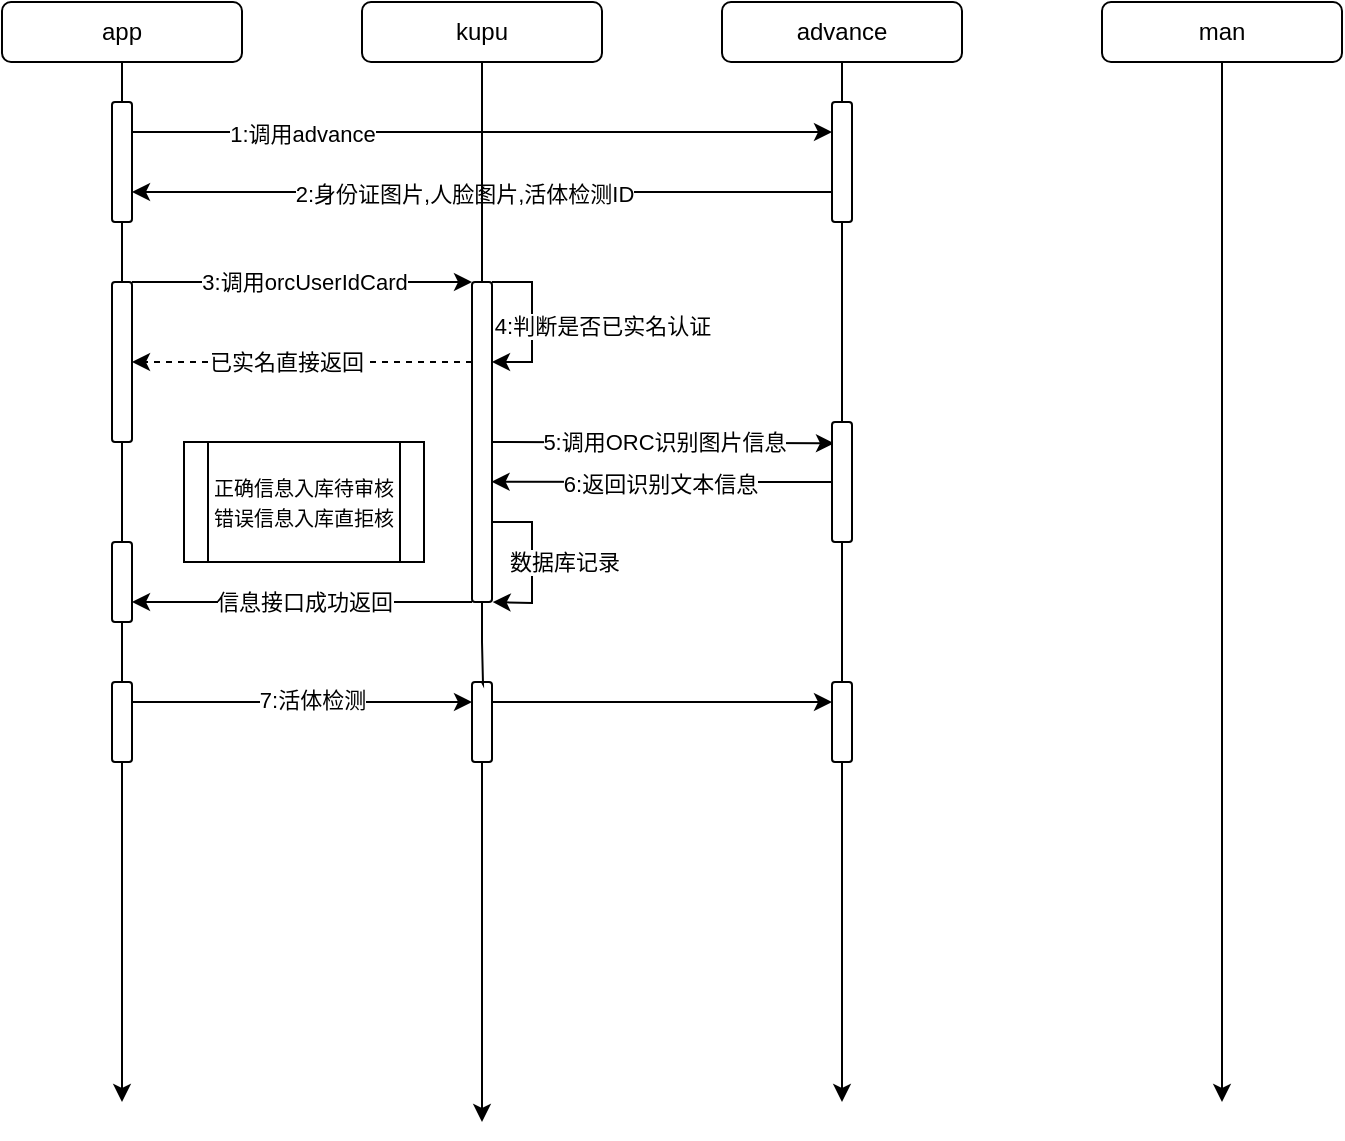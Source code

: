 <mxfile version="18.1.1" type="github" pages="5">
  <diagram id="q9JE0bsu9Nl35Ci1RGcl" name="实名认证流程">
    <mxGraphModel dx="946" dy="828" grid="1" gridSize="10" guides="1" tooltips="1" connect="1" arrows="1" fold="1" page="1" pageScale="1" pageWidth="827" pageHeight="1169" math="0" shadow="0">
      <root>
        <mxCell id="0" />
        <mxCell id="1" parent="0" />
        <mxCell id="kEE0ZJBKa-dd4XbF4qvP-44" style="rounded=0;orthogonalLoop=1;jettySize=auto;html=1;exitX=0;exitY=1;exitDx=0;exitDy=0;entryX=1;entryY=0.75;entryDx=0;entryDy=0;" parent="1" source="kEE0ZJBKa-dd4XbF4qvP-19" target="kEE0ZJBKa-dd4XbF4qvP-42" edge="1">
          <mxGeometry relative="1" as="geometry" />
        </mxCell>
        <mxCell id="kEE0ZJBKa-dd4XbF4qvP-45" value="信息接口成功返回" style="edgeLabel;html=1;align=center;verticalAlign=middle;resizable=0;points=[];" parent="kEE0ZJBKa-dd4XbF4qvP-44" vertex="1" connectable="0">
          <mxGeometry x="0.165" relative="1" as="geometry">
            <mxPoint x="15" as="offset" />
          </mxGeometry>
        </mxCell>
        <mxCell id="kEE0ZJBKa-dd4XbF4qvP-19" value="" style="rounded=1;whiteSpace=wrap;html=1;shadow=0;" parent="1" vertex="1">
          <mxGeometry x="314" y="190" width="10" height="160" as="geometry" />
        </mxCell>
        <mxCell id="kEE0ZJBKa-dd4XbF4qvP-5" style="edgeStyle=orthogonalEdgeStyle;rounded=0;orthogonalLoop=1;jettySize=auto;html=1;exitX=0.5;exitY=1;exitDx=0;exitDy=0;startArrow=none;" parent="1" source="o_WTmm--45rSbdLKJnr--1" edge="1">
          <mxGeometry relative="1" as="geometry">
            <mxPoint x="139" y="600" as="targetPoint" />
          </mxGeometry>
        </mxCell>
        <mxCell id="kEE0ZJBKa-dd4XbF4qvP-1" value="app" style="rounded=1;whiteSpace=wrap;html=1;" parent="1" vertex="1">
          <mxGeometry x="79" y="50" width="120" height="30" as="geometry" />
        </mxCell>
        <mxCell id="kEE0ZJBKa-dd4XbF4qvP-6" style="edgeStyle=orthogonalEdgeStyle;rounded=0;orthogonalLoop=1;jettySize=auto;html=1;startArrow=none;" parent="1" source="o_WTmm--45rSbdLKJnr--3" edge="1">
          <mxGeometry relative="1" as="geometry">
            <mxPoint x="319" y="610" as="targetPoint" />
            <mxPoint x="319" y="370" as="sourcePoint" />
          </mxGeometry>
        </mxCell>
        <mxCell id="kEE0ZJBKa-dd4XbF4qvP-2" value="kupu" style="rounded=1;whiteSpace=wrap;html=1;" parent="1" vertex="1">
          <mxGeometry x="259" y="50" width="120" height="30" as="geometry" />
        </mxCell>
        <mxCell id="kEE0ZJBKa-dd4XbF4qvP-7" style="edgeStyle=orthogonalEdgeStyle;rounded=0;orthogonalLoop=1;jettySize=auto;html=1;exitX=0.5;exitY=1;exitDx=0;exitDy=0;startArrow=none;" parent="1" source="o_WTmm--45rSbdLKJnr--7" edge="1">
          <mxGeometry relative="1" as="geometry">
            <mxPoint x="499" y="600" as="targetPoint" />
          </mxGeometry>
        </mxCell>
        <mxCell id="kEE0ZJBKa-dd4XbF4qvP-3" value="advance" style="rounded=1;whiteSpace=wrap;html=1;" parent="1" vertex="1">
          <mxGeometry x="439" y="50" width="120" height="30" as="geometry" />
        </mxCell>
        <mxCell id="kEE0ZJBKa-dd4XbF4qvP-8" style="edgeStyle=orthogonalEdgeStyle;rounded=0;orthogonalLoop=1;jettySize=auto;html=1;exitX=0.5;exitY=1;exitDx=0;exitDy=0;" parent="1" source="kEE0ZJBKa-dd4XbF4qvP-4" edge="1">
          <mxGeometry relative="1" as="geometry">
            <mxPoint x="689" y="600" as="targetPoint" />
          </mxGeometry>
        </mxCell>
        <mxCell id="kEE0ZJBKa-dd4XbF4qvP-4" value="man" style="rounded=1;whiteSpace=wrap;html=1;" parent="1" vertex="1">
          <mxGeometry x="629" y="50" width="120" height="30" as="geometry" />
        </mxCell>
        <mxCell id="kEE0ZJBKa-dd4XbF4qvP-13" style="edgeStyle=orthogonalEdgeStyle;rounded=0;orthogonalLoop=1;jettySize=auto;html=1;exitX=1;exitY=0.25;exitDx=0;exitDy=0;entryX=0;entryY=0.25;entryDx=0;entryDy=0;" parent="1" source="kEE0ZJBKa-dd4XbF4qvP-9" target="kEE0ZJBKa-dd4XbF4qvP-11" edge="1">
          <mxGeometry relative="1" as="geometry" />
        </mxCell>
        <mxCell id="kEE0ZJBKa-dd4XbF4qvP-14" value="1:调用advance" style="edgeLabel;html=1;align=center;verticalAlign=middle;resizable=0;points=[];" parent="kEE0ZJBKa-dd4XbF4qvP-13" vertex="1" connectable="0">
          <mxGeometry x="-0.514" y="-1" relative="1" as="geometry">
            <mxPoint as="offset" />
          </mxGeometry>
        </mxCell>
        <mxCell id="kEE0ZJBKa-dd4XbF4qvP-9" value="" style="rounded=1;whiteSpace=wrap;html=1;" parent="1" vertex="1">
          <mxGeometry x="134" y="100" width="10" height="60" as="geometry" />
        </mxCell>
        <mxCell id="kEE0ZJBKa-dd4XbF4qvP-10" value="" style="edgeStyle=orthogonalEdgeStyle;rounded=0;orthogonalLoop=1;jettySize=auto;html=1;exitX=0.5;exitY=1;exitDx=0;exitDy=0;endArrow=none;" parent="1" source="kEE0ZJBKa-dd4XbF4qvP-1" target="kEE0ZJBKa-dd4XbF4qvP-9" edge="1">
          <mxGeometry relative="1" as="geometry">
            <mxPoint x="139" y="600" as="targetPoint" />
            <mxPoint x="139" y="80" as="sourcePoint" />
          </mxGeometry>
        </mxCell>
        <mxCell id="kEE0ZJBKa-dd4XbF4qvP-15" style="edgeStyle=orthogonalEdgeStyle;rounded=0;orthogonalLoop=1;jettySize=auto;html=1;exitX=0;exitY=0.75;exitDx=0;exitDy=0;entryX=1;entryY=0.75;entryDx=0;entryDy=0;" parent="1" source="kEE0ZJBKa-dd4XbF4qvP-11" target="kEE0ZJBKa-dd4XbF4qvP-9" edge="1">
          <mxGeometry relative="1" as="geometry" />
        </mxCell>
        <mxCell id="kEE0ZJBKa-dd4XbF4qvP-16" value="2:身份证图片,人脸图片,活体检测ID" style="edgeLabel;html=1;align=center;verticalAlign=middle;resizable=0;points=[];" parent="kEE0ZJBKa-dd4XbF4qvP-15" vertex="1" connectable="0">
          <mxGeometry x="0.309" y="1" relative="1" as="geometry">
            <mxPoint x="45" as="offset" />
          </mxGeometry>
        </mxCell>
        <mxCell id="kEE0ZJBKa-dd4XbF4qvP-11" value="" style="rounded=1;whiteSpace=wrap;html=1;" parent="1" vertex="1">
          <mxGeometry x="494" y="100" width="10" height="60" as="geometry" />
        </mxCell>
        <mxCell id="kEE0ZJBKa-dd4XbF4qvP-12" value="" style="edgeStyle=orthogonalEdgeStyle;rounded=0;orthogonalLoop=1;jettySize=auto;html=1;exitX=0.5;exitY=1;exitDx=0;exitDy=0;endArrow=none;" parent="1" source="kEE0ZJBKa-dd4XbF4qvP-3" target="kEE0ZJBKa-dd4XbF4qvP-11" edge="1">
          <mxGeometry relative="1" as="geometry">
            <mxPoint x="499" y="600" as="targetPoint" />
            <mxPoint x="499" y="80" as="sourcePoint" />
          </mxGeometry>
        </mxCell>
        <mxCell id="kEE0ZJBKa-dd4XbF4qvP-27" style="rounded=0;orthogonalLoop=1;jettySize=auto;html=1;exitX=1;exitY=0;exitDx=0;exitDy=0;entryX=0;entryY=0;entryDx=0;entryDy=0;" parent="1" source="kEE0ZJBKa-dd4XbF4qvP-17" target="kEE0ZJBKa-dd4XbF4qvP-19" edge="1">
          <mxGeometry relative="1" as="geometry" />
        </mxCell>
        <mxCell id="kEE0ZJBKa-dd4XbF4qvP-28" value="3:调用orcUserIdCard" style="edgeLabel;html=1;align=center;verticalAlign=middle;resizable=0;points=[];" parent="kEE0ZJBKa-dd4XbF4qvP-27" vertex="1" connectable="0">
          <mxGeometry x="-0.282" y="1" relative="1" as="geometry">
            <mxPoint x="25" y="1" as="offset" />
          </mxGeometry>
        </mxCell>
        <mxCell id="kEE0ZJBKa-dd4XbF4qvP-18" value="" style="edgeStyle=orthogonalEdgeStyle;rounded=0;orthogonalLoop=1;jettySize=auto;html=1;exitX=0.5;exitY=1;exitDx=0;exitDy=0;startArrow=none;endArrow=none;" parent="1" source="kEE0ZJBKa-dd4XbF4qvP-9" target="kEE0ZJBKa-dd4XbF4qvP-17" edge="1">
          <mxGeometry relative="1" as="geometry">
            <mxPoint x="139" y="600" as="targetPoint" />
            <mxPoint x="139" y="160" as="sourcePoint" />
          </mxGeometry>
        </mxCell>
        <mxCell id="kEE0ZJBKa-dd4XbF4qvP-32" style="edgeStyle=none;rounded=0;orthogonalLoop=1;jettySize=auto;html=1;exitX=0;exitY=0.25;exitDx=0;exitDy=0;entryX=1;entryY=0.5;entryDx=0;entryDy=0;dashed=1;" parent="1" source="kEE0ZJBKa-dd4XbF4qvP-19" target="kEE0ZJBKa-dd4XbF4qvP-17" edge="1">
          <mxGeometry relative="1" as="geometry" />
        </mxCell>
        <mxCell id="kEE0ZJBKa-dd4XbF4qvP-33" value="已实名直接返回" style="edgeLabel;html=1;align=center;verticalAlign=middle;resizable=0;points=[];" parent="kEE0ZJBKa-dd4XbF4qvP-32" vertex="1" connectable="0">
          <mxGeometry x="0.419" y="-1" relative="1" as="geometry">
            <mxPoint x="27" y="1" as="offset" />
          </mxGeometry>
        </mxCell>
        <mxCell id="kEE0ZJBKa-dd4XbF4qvP-36" style="edgeStyle=none;rounded=0;orthogonalLoop=1;jettySize=auto;html=1;exitX=1;exitY=0.5;exitDx=0;exitDy=0;entryX=0.1;entryY=0.177;entryDx=0;entryDy=0;entryPerimeter=0;" parent="1" source="kEE0ZJBKa-dd4XbF4qvP-19" target="kEE0ZJBKa-dd4XbF4qvP-23" edge="1">
          <mxGeometry relative="1" as="geometry" />
        </mxCell>
        <mxCell id="kEE0ZJBKa-dd4XbF4qvP-37" value="5:调用ORC识别图片信息" style="edgeLabel;html=1;align=center;verticalAlign=middle;resizable=0;points=[];" parent="kEE0ZJBKa-dd4XbF4qvP-36" vertex="1" connectable="0">
          <mxGeometry x="-0.263" y="-1" relative="1" as="geometry">
            <mxPoint x="23" y="-1" as="offset" />
          </mxGeometry>
        </mxCell>
        <mxCell id="kEE0ZJBKa-dd4XbF4qvP-41" value="数据库记录" style="edgeStyle=orthogonalEdgeStyle;rounded=0;orthogonalLoop=1;jettySize=auto;html=1;exitX=1;exitY=0.75;exitDx=0;exitDy=0;" parent="1" source="kEE0ZJBKa-dd4XbF4qvP-19" edge="1">
          <mxGeometry x="0.004" y="16" relative="1" as="geometry">
            <mxPoint x="324.333" y="350" as="targetPoint" />
            <mxPoint as="offset" />
          </mxGeometry>
        </mxCell>
        <mxCell id="kEE0ZJBKa-dd4XbF4qvP-20" value="" style="edgeStyle=orthogonalEdgeStyle;rounded=0;orthogonalLoop=1;jettySize=auto;html=1;exitX=0.5;exitY=1;exitDx=0;exitDy=0;endArrow=none;" parent="1" source="kEE0ZJBKa-dd4XbF4qvP-2" target="kEE0ZJBKa-dd4XbF4qvP-19" edge="1">
          <mxGeometry relative="1" as="geometry">
            <mxPoint x="319" y="610" as="targetPoint" />
            <mxPoint x="319" y="80" as="sourcePoint" />
          </mxGeometry>
        </mxCell>
        <mxCell id="kEE0ZJBKa-dd4XbF4qvP-38" style="edgeStyle=none;rounded=0;orthogonalLoop=1;jettySize=auto;html=1;exitX=0;exitY=0.5;exitDx=0;exitDy=0;entryX=0.98;entryY=0.624;entryDx=0;entryDy=0;entryPerimeter=0;" parent="1" source="kEE0ZJBKa-dd4XbF4qvP-23" target="kEE0ZJBKa-dd4XbF4qvP-19" edge="1">
          <mxGeometry relative="1" as="geometry" />
        </mxCell>
        <mxCell id="kEE0ZJBKa-dd4XbF4qvP-39" value="6:返回识别文本信息" style="edgeLabel;html=1;align=center;verticalAlign=middle;resizable=0;points=[];" parent="kEE0ZJBKa-dd4XbF4qvP-38" vertex="1" connectable="0">
          <mxGeometry x="0.013" y="1" relative="1" as="geometry">
            <mxPoint as="offset" />
          </mxGeometry>
        </mxCell>
        <mxCell id="kEE0ZJBKa-dd4XbF4qvP-23" value="" style="rounded=1;whiteSpace=wrap;html=1;" parent="1" vertex="1">
          <mxGeometry x="494" y="260" width="10" height="60" as="geometry" />
        </mxCell>
        <mxCell id="kEE0ZJBKa-dd4XbF4qvP-24" value="" style="edgeStyle=orthogonalEdgeStyle;rounded=0;orthogonalLoop=1;jettySize=auto;html=1;exitX=0.5;exitY=1;exitDx=0;exitDy=0;startArrow=none;endArrow=none;" parent="1" source="kEE0ZJBKa-dd4XbF4qvP-11" target="kEE0ZJBKa-dd4XbF4qvP-23" edge="1">
          <mxGeometry relative="1" as="geometry">
            <mxPoint x="499" y="600" as="targetPoint" />
            <mxPoint x="499" y="160" as="sourcePoint" />
          </mxGeometry>
        </mxCell>
        <mxCell id="kEE0ZJBKa-dd4XbF4qvP-29" style="edgeStyle=orthogonalEdgeStyle;rounded=0;orthogonalLoop=1;jettySize=auto;html=1;exitX=1;exitY=0;exitDx=0;exitDy=0;entryX=1;entryY=0.25;entryDx=0;entryDy=0;" parent="1" source="kEE0ZJBKa-dd4XbF4qvP-19" target="kEE0ZJBKa-dd4XbF4qvP-19" edge="1">
          <mxGeometry relative="1" as="geometry">
            <Array as="points">
              <mxPoint x="344" y="190" />
              <mxPoint x="344" y="230" />
            </Array>
          </mxGeometry>
        </mxCell>
        <mxCell id="kEE0ZJBKa-dd4XbF4qvP-30" value="4:判断是否已实名认证" style="edgeLabel;html=1;align=center;verticalAlign=middle;resizable=0;points=[];" parent="kEE0ZJBKa-dd4XbF4qvP-29" vertex="1" connectable="0">
          <mxGeometry x="0.05" y="1" relative="1" as="geometry">
            <mxPoint x="34" as="offset" />
          </mxGeometry>
        </mxCell>
        <mxCell id="kEE0ZJBKa-dd4XbF4qvP-43" value="" style="edgeStyle=orthogonalEdgeStyle;rounded=0;orthogonalLoop=1;jettySize=auto;html=1;exitX=0.5;exitY=1;exitDx=0;exitDy=0;startArrow=none;endArrow=none;" parent="1" source="kEE0ZJBKa-dd4XbF4qvP-17" target="kEE0ZJBKa-dd4XbF4qvP-42" edge="1">
          <mxGeometry relative="1" as="geometry">
            <mxPoint x="139" y="600" as="targetPoint" />
            <mxPoint x="139" y="270" as="sourcePoint" />
          </mxGeometry>
        </mxCell>
        <mxCell id="kEE0ZJBKa-dd4XbF4qvP-42" value="" style="rounded=1;whiteSpace=wrap;html=1;" parent="1" vertex="1">
          <mxGeometry x="134" y="320" width="10" height="40" as="geometry" />
        </mxCell>
        <mxCell id="kEE0ZJBKa-dd4XbF4qvP-17" value="" style="rounded=1;whiteSpace=wrap;html=1;" parent="1" vertex="1">
          <mxGeometry x="134" y="190" width="10" height="80" as="geometry" />
        </mxCell>
        <mxCell id="kEE0ZJBKa-dd4XbF4qvP-47" value="" style="edgeStyle=orthogonalEdgeStyle;rounded=0;orthogonalLoop=1;jettySize=auto;html=1;exitX=0.5;exitY=1;exitDx=0;exitDy=0;startArrow=none;endArrow=none;" parent="1" source="kEE0ZJBKa-dd4XbF4qvP-19" edge="1">
          <mxGeometry relative="1" as="geometry">
            <mxPoint x="319" y="370" as="targetPoint" />
            <mxPoint x="319" y="350" as="sourcePoint" />
          </mxGeometry>
        </mxCell>
        <mxCell id="kEE0ZJBKa-dd4XbF4qvP-48" value="&lt;font style=&quot;font-size: 10px&quot;&gt;正确信息入库待审核&lt;br&gt;错误信息入库直拒核&lt;/font&gt;" style="shape=process;whiteSpace=wrap;html=1;backgroundOutline=1;shadow=0;" parent="1" vertex="1">
          <mxGeometry x="170" y="270" width="120" height="60" as="geometry" />
        </mxCell>
        <mxCell id="o_WTmm--45rSbdLKJnr--5" style="edgeStyle=orthogonalEdgeStyle;rounded=0;orthogonalLoop=1;jettySize=auto;html=1;exitX=1;exitY=0.25;exitDx=0;exitDy=0;entryX=0;entryY=0.25;entryDx=0;entryDy=0;" parent="1" source="o_WTmm--45rSbdLKJnr--1" target="o_WTmm--45rSbdLKJnr--3" edge="1">
          <mxGeometry relative="1" as="geometry" />
        </mxCell>
        <mxCell id="o_WTmm--45rSbdLKJnr--6" value="7:活体检测" style="edgeLabel;html=1;align=center;verticalAlign=middle;resizable=0;points=[];" parent="o_WTmm--45rSbdLKJnr--5" vertex="1" connectable="0">
          <mxGeometry x="0.059" y="1" relative="1" as="geometry">
            <mxPoint as="offset" />
          </mxGeometry>
        </mxCell>
        <mxCell id="o_WTmm--45rSbdLKJnr--1" value="" style="rounded=1;whiteSpace=wrap;html=1;" parent="1" vertex="1">
          <mxGeometry x="134" y="390" width="10" height="40" as="geometry" />
        </mxCell>
        <mxCell id="o_WTmm--45rSbdLKJnr--2" value="" style="edgeStyle=orthogonalEdgeStyle;rounded=0;orthogonalLoop=1;jettySize=auto;html=1;exitX=0.5;exitY=1;exitDx=0;exitDy=0;startArrow=none;endArrow=none;" parent="1" source="kEE0ZJBKa-dd4XbF4qvP-42" target="o_WTmm--45rSbdLKJnr--1" edge="1">
          <mxGeometry relative="1" as="geometry">
            <mxPoint x="139" y="600" as="targetPoint" />
            <mxPoint x="139" y="360" as="sourcePoint" />
          </mxGeometry>
        </mxCell>
        <mxCell id="o_WTmm--45rSbdLKJnr--9" style="edgeStyle=orthogonalEdgeStyle;rounded=0;orthogonalLoop=1;jettySize=auto;html=1;exitX=1;exitY=0.25;exitDx=0;exitDy=0;entryX=0;entryY=0.25;entryDx=0;entryDy=0;" parent="1" source="o_WTmm--45rSbdLKJnr--3" target="o_WTmm--45rSbdLKJnr--7" edge="1">
          <mxGeometry relative="1" as="geometry" />
        </mxCell>
        <mxCell id="o_WTmm--45rSbdLKJnr--3" value="" style="rounded=1;whiteSpace=wrap;html=1;" parent="1" vertex="1">
          <mxGeometry x="314" y="390" width="10" height="40" as="geometry" />
        </mxCell>
        <mxCell id="o_WTmm--45rSbdLKJnr--4" value="" style="edgeStyle=orthogonalEdgeStyle;rounded=0;orthogonalLoop=1;jettySize=auto;html=1;startArrow=none;endArrow=none;" parent="1" target="o_WTmm--45rSbdLKJnr--3" edge="1">
          <mxGeometry relative="1" as="geometry">
            <mxPoint x="319" y="610" as="targetPoint" />
            <mxPoint x="319" y="370" as="sourcePoint" />
          </mxGeometry>
        </mxCell>
        <mxCell id="o_WTmm--45rSbdLKJnr--7" value="" style="rounded=1;whiteSpace=wrap;html=1;" parent="1" vertex="1">
          <mxGeometry x="494" y="390" width="10" height="40" as="geometry" />
        </mxCell>
        <mxCell id="o_WTmm--45rSbdLKJnr--8" value="" style="edgeStyle=orthogonalEdgeStyle;rounded=0;orthogonalLoop=1;jettySize=auto;html=1;exitX=0.5;exitY=1;exitDx=0;exitDy=0;startArrow=none;endArrow=none;" parent="1" source="kEE0ZJBKa-dd4XbF4qvP-23" target="o_WTmm--45rSbdLKJnr--7" edge="1">
          <mxGeometry relative="1" as="geometry">
            <mxPoint x="499" y="600" as="targetPoint" />
            <mxPoint x="499" y="320" as="sourcePoint" />
          </mxGeometry>
        </mxCell>
      </root>
    </mxGraphModel>
  </diagram>
  <diagram id="-50GtGsK1iyMh3ttaeVt" name="裂变">
    <mxGraphModel dx="1581" dy="727" grid="1" gridSize="10" guides="1" tooltips="1" connect="1" arrows="1" fold="1" page="1" pageScale="1" pageWidth="827" pageHeight="1169" math="0" shadow="0">
      <root>
        <mxCell id="0" />
        <mxCell id="1" parent="0" />
        <mxCell id="lPqOQrh8ExeeCkzMcSLy-5" value="获取到的奖励同步给支付系统" style="edgeStyle=orthogonalEdgeStyle;rounded=0;orthogonalLoop=1;jettySize=auto;html=1;exitX=1;exitY=0.5;exitDx=0;exitDy=0;" parent="1" source="lPqOQrh8ExeeCkzMcSLy-1" target="lPqOQrh8ExeeCkzMcSLy-2" edge="1">
          <mxGeometry relative="1" as="geometry" />
        </mxCell>
        <mxCell id="lPqOQrh8ExeeCkzMcSLy-6" style="edgeStyle=orthogonalEdgeStyle;rounded=0;orthogonalLoop=1;jettySize=auto;html=1;exitX=0.5;exitY=0;exitDx=0;exitDy=0;entryX=0.5;entryY=1;entryDx=0;entryDy=0;" parent="1" source="lPqOQrh8ExeeCkzMcSLy-1" target="lPqOQrh8ExeeCkzMcSLy-4" edge="1">
          <mxGeometry relative="1" as="geometry" />
        </mxCell>
        <mxCell id="lPqOQrh8ExeeCkzMcSLy-8" value="用户简历完成度" style="edgeLabel;html=1;align=center;verticalAlign=middle;resizable=0;points=[];" parent="lPqOQrh8ExeeCkzMcSLy-6" vertex="1" connectable="0">
          <mxGeometry x="0.193" y="3" relative="1" as="geometry">
            <mxPoint as="offset" />
          </mxGeometry>
        </mxCell>
        <mxCell id="lPqOQrh8ExeeCkzMcSLy-7" style="rounded=0;orthogonalLoop=1;jettySize=auto;html=1;exitX=0.5;exitY=0;exitDx=0;exitDy=0;entryX=0.5;entryY=1;entryDx=0;entryDy=0;" parent="1" source="lPqOQrh8ExeeCkzMcSLy-1" target="lPqOQrh8ExeeCkzMcSLy-3" edge="1">
          <mxGeometry relative="1" as="geometry" />
        </mxCell>
        <mxCell id="lPqOQrh8ExeeCkzMcSLy-9" value="用户注册信息完成度" style="edgeLabel;html=1;align=center;verticalAlign=middle;resizable=0;points=[];" parent="lPqOQrh8ExeeCkzMcSLy-7" vertex="1" connectable="0">
          <mxGeometry x="0.265" y="-2" relative="1" as="geometry">
            <mxPoint as="offset" />
          </mxGeometry>
        </mxCell>
        <mxCell id="lPqOQrh8ExeeCkzMcSLy-11" style="edgeStyle=none;rounded=0;orthogonalLoop=1;jettySize=auto;html=1;exitX=0.5;exitY=0;exitDx=0;exitDy=0;entryX=0.5;entryY=1;entryDx=0;entryDy=0;" parent="1" source="lPqOQrh8ExeeCkzMcSLy-1" target="lPqOQrh8ExeeCkzMcSLy-10" edge="1">
          <mxGeometry relative="1" as="geometry" />
        </mxCell>
        <mxCell id="lPqOQrh8ExeeCkzMcSLy-12" value="用户学习进度" style="edgeLabel;html=1;align=center;verticalAlign=middle;resizable=0;points=[];" parent="lPqOQrh8ExeeCkzMcSLy-11" vertex="1" connectable="0">
          <mxGeometry x="0.176" y="-1" relative="1" as="geometry">
            <mxPoint x="-1" as="offset" />
          </mxGeometry>
        </mxCell>
        <mxCell id="lPqOQrh8ExeeCkzMcSLy-14" style="edgeStyle=none;rounded=0;orthogonalLoop=1;jettySize=auto;html=1;exitX=0.5;exitY=1;exitDx=0;exitDy=0;" parent="1" source="lPqOQrh8ExeeCkzMcSLy-1" target="lPqOQrh8ExeeCkzMcSLy-13" edge="1">
          <mxGeometry relative="1" as="geometry" />
        </mxCell>
        <mxCell id="lPqOQrh8ExeeCkzMcSLy-15" value="推送提醒消息" style="edgeLabel;html=1;align=center;verticalAlign=middle;resizable=0;points=[];" parent="lPqOQrh8ExeeCkzMcSLy-14" vertex="1" connectable="0">
          <mxGeometry x="-0.173" y="-2" relative="1" as="geometry">
            <mxPoint as="offset" />
          </mxGeometry>
        </mxCell>
        <mxCell id="lPqOQrh8ExeeCkzMcSLy-17" style="edgeStyle=none;rounded=0;orthogonalLoop=1;jettySize=auto;html=1;exitX=0.5;exitY=1;exitDx=0;exitDy=0;entryX=0.5;entryY=0;entryDx=0;entryDy=0;" parent="1" source="lPqOQrh8ExeeCkzMcSLy-1" target="lPqOQrh8ExeeCkzMcSLy-16" edge="1">
          <mxGeometry relative="1" as="geometry" />
        </mxCell>
        <mxCell id="lPqOQrh8ExeeCkzMcSLy-18" value="活动防刷校验" style="edgeLabel;html=1;align=center;verticalAlign=middle;resizable=0;points=[];" parent="lPqOQrh8ExeeCkzMcSLy-17" vertex="1" connectable="0">
          <mxGeometry x="-0.057" y="1" relative="1" as="geometry">
            <mxPoint as="offset" />
          </mxGeometry>
        </mxCell>
        <mxCell id="lPqOQrh8ExeeCkzMcSLy-1" value="积分系统" style="rounded=1;whiteSpace=wrap;html=1;" parent="1" vertex="1">
          <mxGeometry x="90" y="390" width="120" height="60" as="geometry" />
        </mxCell>
        <mxCell id="lPqOQrh8ExeeCkzMcSLy-2" value="支付系统" style="rounded=1;whiteSpace=wrap;html=1;" parent="1" vertex="1">
          <mxGeometry x="580" y="390" width="120" height="60" as="geometry" />
        </mxCell>
        <mxCell id="lPqOQrh8ExeeCkzMcSLy-3" value="用户系统" style="rounded=1;whiteSpace=wrap;html=1;" parent="1" vertex="1">
          <mxGeometry x="330" y="50" width="120" height="60" as="geometry" />
        </mxCell>
        <mxCell id="lPqOQrh8ExeeCkzMcSLy-4" value="简历系统" style="rounded=1;whiteSpace=wrap;html=1;" parent="1" vertex="1">
          <mxGeometry x="90" y="50" width="120" height="60" as="geometry" />
        </mxCell>
        <mxCell id="lPqOQrh8ExeeCkzMcSLy-10" value="学习系统" style="rounded=1;whiteSpace=wrap;html=1;" parent="1" vertex="1">
          <mxGeometry x="580" y="50" width="120" height="60" as="geometry" />
        </mxCell>
        <mxCell id="lPqOQrh8ExeeCkzMcSLy-13" value="消息系统" style="rounded=1;whiteSpace=wrap;html=1;" parent="1" vertex="1">
          <mxGeometry x="90" y="600" width="120" height="60" as="geometry" />
        </mxCell>
        <mxCell id="lPqOQrh8ExeeCkzMcSLy-16" value="风控系统" style="rounded=1;whiteSpace=wrap;html=1;" parent="1" vertex="1">
          <mxGeometry x="370" y="600" width="120" height="60" as="geometry" />
        </mxCell>
      </root>
    </mxGraphModel>
  </diagram>
  <diagram id="wZlLOJ0CUKWJKhDbcAk9" name="裂变草稿">
    <mxGraphModel dx="1186" dy="545" grid="1" gridSize="10" guides="1" tooltips="1" connect="1" arrows="1" fold="1" page="1" pageScale="1" pageWidth="827" pageHeight="1169" math="0" shadow="0">
      <root>
        <mxCell id="0" />
        <mxCell id="1" parent="0" />
        <mxCell id="FJRI15gvm_ePodiw6W8S-1" style="rounded=0;orthogonalLoop=1;jettySize=auto;html=1;exitX=1;exitY=0.5;exitDx=0;exitDy=0;entryX=0;entryY=0.5;entryDx=0;entryDy=0;" edge="1" parent="1" source="FJRI15gvm_ePodiw6W8S-6" target="FJRI15gvm_ePodiw6W8S-7">
          <mxGeometry relative="1" as="geometry" />
        </mxCell>
        <mxCell id="FJRI15gvm_ePodiw6W8S-2" style="rounded=0;orthogonalLoop=1;jettySize=auto;html=1;entryX=0;entryY=0.5;entryDx=0;entryDy=0;exitX=1;exitY=0.5;exitDx=0;exitDy=0;" edge="1" parent="1" source="FJRI15gvm_ePodiw6W8S-6" target="FJRI15gvm_ePodiw6W8S-8">
          <mxGeometry relative="1" as="geometry" />
        </mxCell>
        <mxCell id="FJRI15gvm_ePodiw6W8S-3" style="rounded=0;orthogonalLoop=1;jettySize=auto;html=1;exitX=1;exitY=0.5;exitDx=0;exitDy=0;entryX=0;entryY=0.5;entryDx=0;entryDy=0;" edge="1" parent="1" source="FJRI15gvm_ePodiw6W8S-6" target="FJRI15gvm_ePodiw6W8S-9">
          <mxGeometry relative="1" as="geometry" />
        </mxCell>
        <mxCell id="FJRI15gvm_ePodiw6W8S-4" style="edgeStyle=none;rounded=0;orthogonalLoop=1;jettySize=auto;html=1;exitX=1;exitY=0.5;exitDx=0;exitDy=0;entryX=0;entryY=0.5;entryDx=0;entryDy=0;" edge="1" parent="1" source="FJRI15gvm_ePodiw6W8S-6" target="FJRI15gvm_ePodiw6W8S-10">
          <mxGeometry relative="1" as="geometry" />
        </mxCell>
        <mxCell id="FJRI15gvm_ePodiw6W8S-5" style="rounded=0;orthogonalLoop=1;jettySize=auto;html=1;exitX=1;exitY=0.5;exitDx=0;exitDy=0;entryX=0;entryY=0.5;entryDx=0;entryDy=0;" edge="1" parent="1" source="FJRI15gvm_ePodiw6W8S-6" target="FJRI15gvm_ePodiw6W8S-41">
          <mxGeometry relative="1" as="geometry" />
        </mxCell>
        <mxCell id="FJRI15gvm_ePodiw6W8S-6" value="活动" style="rounded=1;whiteSpace=wrap;html=1;arcSize=8;" vertex="1" parent="1">
          <mxGeometry x="40" y="230" width="100" height="60" as="geometry" />
        </mxCell>
        <mxCell id="FJRI15gvm_ePodiw6W8S-7" value="用户" style="rounded=1;whiteSpace=wrap;html=1;" vertex="1" parent="1">
          <mxGeometry x="290" y="80" width="120" height="60" as="geometry" />
        </mxCell>
        <mxCell id="FJRI15gvm_ePodiw6W8S-8" value="账户" style="rounded=1;whiteSpace=wrap;html=1;" vertex="1" parent="1">
          <mxGeometry x="290" y="160" width="120" height="60" as="geometry" />
        </mxCell>
        <mxCell id="FJRI15gvm_ePodiw6W8S-9" value="通知" style="rounded=1;whiteSpace=wrap;html=1;" vertex="1" parent="1">
          <mxGeometry x="290" y="240" width="120" height="60" as="geometry" />
        </mxCell>
        <mxCell id="FJRI15gvm_ePodiw6W8S-10" value="课程" style="rounded=1;whiteSpace=wrap;html=1;" vertex="1" parent="1">
          <mxGeometry x="290" y="320" width="120" height="60" as="geometry" />
        </mxCell>
        <mxCell id="FJRI15gvm_ePodiw6W8S-11" value="" style="edgeStyle=none;rounded=0;orthogonalLoop=1;jettySize=auto;html=1;fontSize=14;" edge="1" parent="1" source="FJRI15gvm_ePodiw6W8S-12" target="FJRI15gvm_ePodiw6W8S-16">
          <mxGeometry relative="1" as="geometry" />
        </mxCell>
        <mxCell id="FJRI15gvm_ePodiw6W8S-12" value="JS注册" style="rounded=1;whiteSpace=wrap;html=1;fontSize=14;" vertex="1" parent="1">
          <mxGeometry x="60" y="525" width="120" height="60" as="geometry" />
        </mxCell>
        <mxCell id="FJRI15gvm_ePodiw6W8S-13" style="edgeStyle=none;rounded=0;orthogonalLoop=1;jettySize=auto;html=1;" edge="1" parent="1" source="FJRI15gvm_ePodiw6W8S-14" target="FJRI15gvm_ePodiw6W8S-12">
          <mxGeometry relative="1" as="geometry" />
        </mxCell>
        <mxCell id="FJRI15gvm_ePodiw6W8S-14" value="分配邀请码&lt;br&gt;邀请码匹配(自动填充)" style="text;html=1;strokeColor=none;fillColor=none;align=left;verticalAlign=middle;whiteSpace=wrap;rounded=0;fontSize=14;" vertex="1" parent="1">
          <mxGeometry x="260" y="540" width="190" height="30" as="geometry" />
        </mxCell>
        <mxCell id="FJRI15gvm_ePodiw6W8S-15" value="" style="edgeStyle=none;rounded=0;orthogonalLoop=1;jettySize=auto;html=1;fontSize=14;" edge="1" parent="1" source="FJRI15gvm_ePodiw6W8S-16" target="FJRI15gvm_ePodiw6W8S-18">
          <mxGeometry relative="1" as="geometry" />
        </mxCell>
        <mxCell id="FJRI15gvm_ePodiw6W8S-16" value="进入活动主页" style="rounded=1;whiteSpace=wrap;html=1;fontSize=14;" vertex="1" parent="1">
          <mxGeometry x="60" y="640" width="120" height="60" as="geometry" />
        </mxCell>
        <mxCell id="FJRI15gvm_ePodiw6W8S-17" value="" style="edgeStyle=none;rounded=0;orthogonalLoop=1;jettySize=auto;html=1;fontSize=14;" edge="1" parent="1" source="FJRI15gvm_ePodiw6W8S-18" target="FJRI15gvm_ePodiw6W8S-20">
          <mxGeometry relative="1" as="geometry" />
        </mxCell>
        <mxCell id="FJRI15gvm_ePodiw6W8S-18" value="生成分享链接" style="rounded=1;whiteSpace=wrap;html=1;fontSize=14;" vertex="1" parent="1">
          <mxGeometry x="60" y="750" width="120" height="60" as="geometry" />
        </mxCell>
        <mxCell id="FJRI15gvm_ePodiw6W8S-19" value="" style="edgeStyle=none;rounded=0;orthogonalLoop=1;jettySize=auto;html=1;fontSize=14;" edge="1" parent="1" source="FJRI15gvm_ePodiw6W8S-20" target="FJRI15gvm_ePodiw6W8S-26">
          <mxGeometry relative="1" as="geometry" />
        </mxCell>
        <mxCell id="FJRI15gvm_ePodiw6W8S-20" value="被邀请者&lt;br&gt;完成活动任务" style="rounded=1;whiteSpace=wrap;html=1;fontSize=14;" vertex="1" parent="1">
          <mxGeometry x="60" y="860" width="120" height="60" as="geometry" />
        </mxCell>
        <mxCell id="FJRI15gvm_ePodiw6W8S-21" style="edgeStyle=none;rounded=0;orthogonalLoop=1;jettySize=auto;html=1;entryX=1;entryY=0.5;entryDx=0;entryDy=0;" edge="1" parent="1" source="FJRI15gvm_ePodiw6W8S-22" target="FJRI15gvm_ePodiw6W8S-18">
          <mxGeometry relative="1" as="geometry" />
        </mxCell>
        <mxCell id="FJRI15gvm_ePodiw6W8S-22" value="分享链接带有分销码和邀请者唯一标识&lt;br&gt;openinstall" style="text;html=1;strokeColor=none;fillColor=none;align=left;verticalAlign=middle;whiteSpace=wrap;rounded=0;fontSize=14;" vertex="1" parent="1">
          <mxGeometry x="255" y="765" width="250" height="30" as="geometry" />
        </mxCell>
        <mxCell id="FJRI15gvm_ePodiw6W8S-23" style="edgeStyle=none;rounded=0;orthogonalLoop=1;jettySize=auto;html=1;entryX=1;entryY=0.5;entryDx=0;entryDy=0;" edge="1" parent="1" source="FJRI15gvm_ePodiw6W8S-24" target="FJRI15gvm_ePodiw6W8S-20">
          <mxGeometry relative="1" as="geometry" />
        </mxCell>
        <mxCell id="FJRI15gvm_ePodiw6W8S-24" value="1:用户注册流程&lt;br&gt;2:课程完成流程&lt;br&gt;3:拉新人数流程" style="text;html=1;strokeColor=none;fillColor=none;align=left;verticalAlign=middle;whiteSpace=wrap;rounded=0;fontSize=14;" vertex="1" parent="1">
          <mxGeometry x="260" y="860" width="260" height="55" as="geometry" />
        </mxCell>
        <mxCell id="FJRI15gvm_ePodiw6W8S-25" value="" style="edgeStyle=none;rounded=0;orthogonalLoop=1;jettySize=auto;html=1;fontSize=14;" edge="1" parent="1" source="FJRI15gvm_ePodiw6W8S-26" target="FJRI15gvm_ePodiw6W8S-27">
          <mxGeometry relative="1" as="geometry" />
        </mxCell>
        <mxCell id="FJRI15gvm_ePodiw6W8S-26" value="余额账户累积&lt;br&gt;(奖励)" style="rounded=1;whiteSpace=wrap;html=1;fontSize=14;" vertex="1" parent="1">
          <mxGeometry x="55" y="980" width="130" height="60" as="geometry" />
        </mxCell>
        <mxCell id="FJRI15gvm_ePodiw6W8S-27" value="余额消耗&lt;br&gt;(提现)" style="rounded=1;whiteSpace=wrap;html=1;fontSize=14;" vertex="1" parent="1">
          <mxGeometry x="265" y="980" width="130" height="60" as="geometry" />
        </mxCell>
        <mxCell id="FJRI15gvm_ePodiw6W8S-28" style="edgeStyle=none;rounded=0;orthogonalLoop=1;jettySize=auto;html=1;entryX=1;entryY=0.5;entryDx=0;entryDy=0;" edge="1" parent="1" source="FJRI15gvm_ePodiw6W8S-29" target="FJRI15gvm_ePodiw6W8S-16">
          <mxGeometry relative="1" as="geometry" />
        </mxCell>
        <mxCell id="FJRI15gvm_ePodiw6W8S-29" value="App端控制活动入口(mgm活动只针对JS)&lt;br&gt;设计得考虑到后期活动的扩展(例如对JP也做相关的活动)&lt;br&gt;活动管理&lt;br&gt;活动参与情况统计数据" style="text;html=1;strokeColor=none;fillColor=none;align=left;verticalAlign=middle;whiteSpace=wrap;rounded=0;fontSize=14;" vertex="1" parent="1">
          <mxGeometry x="255" y="650" width="395" height="40" as="geometry" />
        </mxCell>
        <mxCell id="FJRI15gvm_ePodiw6W8S-30" style="edgeStyle=none;rounded=0;orthogonalLoop=1;jettySize=auto;html=1;exitX=0.25;exitY=0;exitDx=0;exitDy=0;entryX=0.5;entryY=1;entryDx=0;entryDy=0;" edge="1" parent="1" source="FJRI15gvm_ePodiw6W8S-31" target="FJRI15gvm_ePodiw6W8S-26">
          <mxGeometry relative="1" as="geometry" />
        </mxCell>
        <mxCell id="FJRI15gvm_ePodiw6W8S-31" value="&lt;div&gt;&lt;span&gt;1:邀请者端实时查询被邀者任务进度&lt;/span&gt;&lt;/div&gt;&lt;div&gt;&lt;span&gt;2:邀请者端实时提醒被邀请者完成任务&lt;/span&gt;&lt;/div&gt;&lt;div&gt;&lt;span&gt;3:邀请者和被邀请者端跑马灯展示获取奖励消息&lt;/span&gt;&lt;/div&gt;" style="text;html=1;strokeColor=none;fillColor=none;align=left;verticalAlign=middle;whiteSpace=wrap;rounded=0;fontSize=14;" vertex="1" parent="1">
          <mxGeometry x="30" y="1080" width="355" height="50" as="geometry" />
        </mxCell>
        <mxCell id="FJRI15gvm_ePodiw6W8S-32" style="edgeStyle=none;rounded=0;orthogonalLoop=1;jettySize=auto;html=1;entryX=1;entryY=0.5;entryDx=0;entryDy=0;" edge="1" parent="1" source="FJRI15gvm_ePodiw6W8S-33" target="FJRI15gvm_ePodiw6W8S-7">
          <mxGeometry relative="1" as="geometry" />
        </mxCell>
        <mxCell id="FJRI15gvm_ePodiw6W8S-33" value="&lt;div&gt;&lt;span&gt;1:用户注册、信息完善程度、简历完善程度&lt;/span&gt;&lt;/div&gt;&lt;div&gt;&lt;span&gt;2:分销码&lt;/span&gt;&lt;/div&gt;&lt;div&gt;&lt;span&gt;3:用户详情&lt;/span&gt;&lt;/div&gt;" style="text;html=1;strokeColor=none;fillColor=none;align=left;verticalAlign=middle;whiteSpace=wrap;rounded=0;" vertex="1" parent="1">
          <mxGeometry x="490" y="95" width="270" height="30" as="geometry" />
        </mxCell>
        <mxCell id="FJRI15gvm_ePodiw6W8S-34" style="edgeStyle=none;rounded=0;orthogonalLoop=1;jettySize=auto;html=1;entryX=1;entryY=0.5;entryDx=0;entryDy=0;" edge="1" parent="1" source="FJRI15gvm_ePodiw6W8S-35" target="FJRI15gvm_ePodiw6W8S-9">
          <mxGeometry relative="1" as="geometry" />
        </mxCell>
        <mxCell id="FJRI15gvm_ePodiw6W8S-35" value="1:push&lt;br&gt;2:inbox&lt;br&gt;3:others" style="text;html=1;strokeColor=none;fillColor=none;align=left;verticalAlign=middle;whiteSpace=wrap;rounded=0;" vertex="1" parent="1">
          <mxGeometry x="490" y="250" width="100" height="40" as="geometry" />
        </mxCell>
        <mxCell id="FJRI15gvm_ePodiw6W8S-36" style="edgeStyle=none;rounded=0;orthogonalLoop=1;jettySize=auto;html=1;entryX=1;entryY=0.5;entryDx=0;entryDy=0;" edge="1" parent="1" source="FJRI15gvm_ePodiw6W8S-37" target="FJRI15gvm_ePodiw6W8S-10">
          <mxGeometry relative="1" as="geometry" />
        </mxCell>
        <mxCell id="FJRI15gvm_ePodiw6W8S-37" value="1:课程完成进度&lt;br&gt;2:勋章领取数据" style="text;html=1;strokeColor=none;fillColor=none;align=left;verticalAlign=middle;whiteSpace=wrap;rounded=0;" vertex="1" parent="1">
          <mxGeometry x="490" y="335" width="200" height="30" as="geometry" />
        </mxCell>
        <mxCell id="FJRI15gvm_ePodiw6W8S-38" style="edgeStyle=none;rounded=0;orthogonalLoop=1;jettySize=auto;html=1;" edge="1" parent="1" source="FJRI15gvm_ePodiw6W8S-39" target="FJRI15gvm_ePodiw6W8S-8">
          <mxGeometry relative="1" as="geometry" />
        </mxCell>
        <mxCell id="FJRI15gvm_ePodiw6W8S-39" value="1:账户余额累积明细&lt;br&gt;2:账户余额中奖励消耗明细" style="text;html=1;strokeColor=none;fillColor=none;align=left;verticalAlign=middle;whiteSpace=wrap;rounded=0;" vertex="1" parent="1">
          <mxGeometry x="490" y="175" width="200" height="30" as="geometry" />
        </mxCell>
        <mxCell id="FJRI15gvm_ePodiw6W8S-40" value="1:活动管理&lt;br&gt;2:活动参与情况统计" style="text;html=1;align=left;verticalAlign=middle;resizable=0;points=[];autosize=1;strokeColor=none;fillColor=none;" vertex="1" parent="1">
          <mxGeometry x="40" y="320" width="120" height="30" as="geometry" />
        </mxCell>
        <mxCell id="FJRI15gvm_ePodiw6W8S-41" value="others" style="rounded=1;whiteSpace=wrap;html=1;" vertex="1" parent="1">
          <mxGeometry x="290" y="400" width="120" height="60" as="geometry" />
        </mxCell>
      </root>
    </mxGraphModel>
  </diagram>
  <diagram id="IWZWSpxTyexrivZJwWkC" name="SmartFren订单">
    <mxGraphModel dx="1426" dy="769" grid="1" gridSize="10" guides="1" tooltips="1" connect="1" arrows="1" fold="1" page="1" pageScale="1" pageWidth="827" pageHeight="1169" math="0" shadow="0">
      <root>
        <mxCell id="0" />
        <mxCell id="1" parent="0" />
        <mxCell id="GpHLgX5Df38v9LGWJdqA-3" style="edgeStyle=orthogonalEdgeStyle;rounded=0;orthogonalLoop=1;jettySize=auto;html=1;exitX=0.5;exitY=1;exitDx=0;exitDy=0;startArrow=none;endArrow=none;endFill=0;" edge="1" parent="1" source="GpHLgX5Df38v9LGWJdqA-5">
          <mxGeometry relative="1" as="geometry">
            <mxPoint x="230" y="490" as="targetPoint" />
          </mxGeometry>
        </mxCell>
        <mxCell id="GpHLgX5Df38v9LGWJdqA-1" value="KOS" style="rounded=1;whiteSpace=wrap;html=1;" vertex="1" parent="1">
          <mxGeometry x="170" y="70" width="120" height="60" as="geometry" />
        </mxCell>
        <mxCell id="GpHLgX5Df38v9LGWJdqA-4" style="edgeStyle=orthogonalEdgeStyle;rounded=0;orthogonalLoop=1;jettySize=auto;html=1;exitX=0.5;exitY=1;exitDx=0;exitDy=0;startArrow=none;endArrow=none;endFill=0;" edge="1" parent="1" source="GpHLgX5Df38v9LGWJdqA-10">
          <mxGeometry relative="1" as="geometry">
            <mxPoint x="590" y="490" as="targetPoint" />
          </mxGeometry>
        </mxCell>
        <mxCell id="GpHLgX5Df38v9LGWJdqA-2" value="SmartFren" style="rounded=1;whiteSpace=wrap;html=1;" vertex="1" parent="1">
          <mxGeometry x="530" y="70" width="120" height="60" as="geometry" />
        </mxCell>
        <mxCell id="GpHLgX5Df38v9LGWJdqA-8" style="edgeStyle=orthogonalEdgeStyle;rounded=0;orthogonalLoop=1;jettySize=auto;html=1;exitX=1;exitY=0.25;exitDx=0;exitDy=0;entryX=0;entryY=0.25;entryDx=0;entryDy=0;" edge="1" parent="1" source="GpHLgX5Df38v9LGWJdqA-5" target="GpHLgX5Df38v9LGWJdqA-7">
          <mxGeometry relative="1" as="geometry" />
        </mxCell>
        <mxCell id="GpHLgX5Df38v9LGWJdqA-15" value="发起支付请求" style="edgeLabel;html=1;align=center;verticalAlign=middle;resizable=0;points=[];" vertex="1" connectable="0" parent="GpHLgX5Df38v9LGWJdqA-8">
          <mxGeometry x="-0.223" y="-2" relative="1" as="geometry">
            <mxPoint as="offset" />
          </mxGeometry>
        </mxCell>
        <mxCell id="GpHLgX5Df38v9LGWJdqA-5" value="" style="rounded=1;whiteSpace=wrap;html=1;" vertex="1" parent="1">
          <mxGeometry x="225" y="180" width="10" height="60" as="geometry" />
        </mxCell>
        <mxCell id="GpHLgX5Df38v9LGWJdqA-6" value="" style="edgeStyle=orthogonalEdgeStyle;rounded=0;orthogonalLoop=1;jettySize=auto;html=1;exitX=0.5;exitY=1;exitDx=0;exitDy=0;endArrow=none;" edge="1" parent="1" source="GpHLgX5Df38v9LGWJdqA-1" target="GpHLgX5Df38v9LGWJdqA-5">
          <mxGeometry relative="1" as="geometry">
            <mxPoint x="230" y="750" as="targetPoint" />
            <mxPoint x="230" y="130" as="sourcePoint" />
          </mxGeometry>
        </mxCell>
        <mxCell id="GpHLgX5Df38v9LGWJdqA-9" style="edgeStyle=orthogonalEdgeStyle;rounded=0;orthogonalLoop=1;jettySize=auto;html=1;exitX=0;exitY=0.75;exitDx=0;exitDy=0;entryX=1;entryY=0.75;entryDx=0;entryDy=0;" edge="1" parent="1" source="GpHLgX5Df38v9LGWJdqA-7" target="GpHLgX5Df38v9LGWJdqA-5">
          <mxGeometry relative="1" as="geometry" />
        </mxCell>
        <mxCell id="GpHLgX5Df38v9LGWJdqA-17" value="返回支付URL" style="edgeLabel;html=1;align=center;verticalAlign=middle;resizable=0;points=[];" vertex="1" connectable="0" parent="GpHLgX5Df38v9LGWJdqA-9">
          <mxGeometry x="0.08" relative="1" as="geometry">
            <mxPoint as="offset" />
          </mxGeometry>
        </mxCell>
        <mxCell id="GpHLgX5Df38v9LGWJdqA-14" style="edgeStyle=orthogonalEdgeStyle;rounded=0;orthogonalLoop=1;jettySize=auto;html=1;exitX=0;exitY=0.75;exitDx=0;exitDy=0;entryX=1;entryY=0.75;entryDx=0;entryDy=0;" edge="1" parent="1" source="GpHLgX5Df38v9LGWJdqA-10" target="GpHLgX5Df38v9LGWJdqA-12">
          <mxGeometry relative="1" as="geometry" />
        </mxCell>
        <mxCell id="GpHLgX5Df38v9LGWJdqA-19" value="通知支付结果" style="edgeLabel;html=1;align=center;verticalAlign=middle;resizable=0;points=[];" vertex="1" connectable="0" parent="GpHLgX5Df38v9LGWJdqA-14">
          <mxGeometry x="-0.154" y="2" relative="1" as="geometry">
            <mxPoint as="offset" />
          </mxGeometry>
        </mxCell>
        <mxCell id="GpHLgX5Df38v9LGWJdqA-10" value="" style="rounded=1;whiteSpace=wrap;html=1;" vertex="1" parent="1">
          <mxGeometry x="585" y="280" width="10" height="60" as="geometry" />
        </mxCell>
        <mxCell id="GpHLgX5Df38v9LGWJdqA-11" value="" style="edgeStyle=orthogonalEdgeStyle;rounded=0;orthogonalLoop=1;jettySize=auto;html=1;exitX=0.5;exitY=1;exitDx=0;exitDy=0;endArrow=none;" edge="1" parent="1" source="GpHLgX5Df38v9LGWJdqA-2" target="GpHLgX5Df38v9LGWJdqA-10">
          <mxGeometry relative="1" as="geometry">
            <mxPoint x="590" y="760" as="targetPoint" />
            <mxPoint x="590" y="130" as="sourcePoint" />
          </mxGeometry>
        </mxCell>
        <mxCell id="GpHLgX5Df38v9LGWJdqA-13" style="edgeStyle=orthogonalEdgeStyle;rounded=0;orthogonalLoop=1;jettySize=auto;html=1;exitX=1;exitY=0.25;exitDx=0;exitDy=0;entryX=0;entryY=0.25;entryDx=0;entryDy=0;" edge="1" parent="1" source="GpHLgX5Df38v9LGWJdqA-12" target="GpHLgX5Df38v9LGWJdqA-10">
          <mxGeometry relative="1" as="geometry" />
        </mxCell>
        <mxCell id="GpHLgX5Df38v9LGWJdqA-18" value="跳转到smartfren&#39;的支付页面" style="edgeLabel;html=1;align=center;verticalAlign=middle;resizable=0;points=[];" vertex="1" connectable="0" parent="GpHLgX5Df38v9LGWJdqA-13">
          <mxGeometry x="-0.377" y="1" relative="1" as="geometry">
            <mxPoint as="offset" />
          </mxGeometry>
        </mxCell>
        <mxCell id="GpHLgX5Df38v9LGWJdqA-12" value="" style="rounded=1;whiteSpace=wrap;html=1;" vertex="1" parent="1">
          <mxGeometry x="225" y="280" width="10" height="60" as="geometry" />
        </mxCell>
        <mxCell id="GpHLgX5Df38v9LGWJdqA-7" value="" style="rounded=1;whiteSpace=wrap;html=1;" vertex="1" parent="1">
          <mxGeometry x="585" y="180" width="10" height="60" as="geometry" />
        </mxCell>
        <mxCell id="GpHLgX5Df38v9LGWJdqA-20" value="1:支付请求中带上商品信息&lt;br&gt;2:虚拟商品不存在库存问题&lt;br&gt;3:smartfren提供固定的商品信息&lt;br&gt;4:订单支付状态smartfren通知过来" style="text;html=1;align=left;verticalAlign=middle;resizable=0;points=[];autosize=1;strokeColor=none;fillColor=none;" vertex="1" parent="1">
          <mxGeometry x="310" y="525" width="200" height="60" as="geometry" />
        </mxCell>
      </root>
    </mxGraphModel>
  </diagram>
  <diagram id="zpu8w2Bv-XrGhIUdpsqd" name="Appsflyer拉新">
    <mxGraphModel dx="830" dy="604" grid="1" gridSize="10" guides="1" tooltips="1" connect="1" arrows="1" fold="1" page="1" pageScale="1" pageWidth="827" pageHeight="1169" math="0" shadow="0">
      <root>
        <mxCell id="0" />
        <mxCell id="1" parent="0" />
        <mxCell id="jE5EDbVkvJnb_zQ8ub2G-3" style="edgeStyle=orthogonalEdgeStyle;rounded=0;orthogonalLoop=1;jettySize=auto;html=1;exitX=0.5;exitY=1;exitDx=0;exitDy=0;startArrow=none;" edge="1" parent="1" source="jE5EDbVkvJnb_zQ8ub2G-19">
          <mxGeometry relative="1" as="geometry">
            <mxPoint x="190" y="720" as="targetPoint" />
          </mxGeometry>
        </mxCell>
        <mxCell id="jE5EDbVkvJnb_zQ8ub2G-1" value="kupu" style="rounded=1;whiteSpace=wrap;html=1;" vertex="1" parent="1">
          <mxGeometry x="130" y="140" width="120" height="60" as="geometry" />
        </mxCell>
        <mxCell id="jE5EDbVkvJnb_zQ8ub2G-4" style="edgeStyle=orthogonalEdgeStyle;rounded=0;orthogonalLoop=1;jettySize=auto;html=1;exitX=0.5;exitY=1;exitDx=0;exitDy=0;startArrow=none;" edge="1" parent="1" source="jE5EDbVkvJnb_zQ8ub2G-21">
          <mxGeometry relative="1" as="geometry">
            <mxPoint x="590" y="720" as="targetPoint" />
          </mxGeometry>
        </mxCell>
        <mxCell id="jE5EDbVkvJnb_zQ8ub2G-2" value="appsflyer" style="rounded=1;whiteSpace=wrap;html=1;" vertex="1" parent="1">
          <mxGeometry x="530" y="140" width="120" height="60" as="geometry" />
        </mxCell>
        <mxCell id="jE5EDbVkvJnb_zQ8ub2G-7" style="edgeStyle=orthogonalEdgeStyle;rounded=0;orthogonalLoop=1;jettySize=auto;html=1;exitX=1;exitY=0.094;exitDx=0;exitDy=0;entryX=0;entryY=0.25;entryDx=0;entryDy=0;exitPerimeter=0;" edge="1" parent="1" source="jE5EDbVkvJnb_zQ8ub2G-5" target="jE5EDbVkvJnb_zQ8ub2G-8">
          <mxGeometry relative="1" as="geometry">
            <mxPoint x="590" y="268" as="targetPoint" />
          </mxGeometry>
        </mxCell>
        <mxCell id="jE5EDbVkvJnb_zQ8ub2G-12" value="OneLink template" style="edgeLabel;html=1;align=center;verticalAlign=middle;resizable=0;points=[];" vertex="1" connectable="0" parent="jE5EDbVkvJnb_zQ8ub2G-7">
          <mxGeometry x="-0.154" y="3" relative="1" as="geometry">
            <mxPoint y="1" as="offset" />
          </mxGeometry>
        </mxCell>
        <mxCell id="jE5EDbVkvJnb_zQ8ub2G-5" value="" style="rounded=1;whiteSpace=wrap;html=1;" vertex="1" parent="1">
          <mxGeometry x="185" y="250" width="10" height="160" as="geometry" />
        </mxCell>
        <mxCell id="jE5EDbVkvJnb_zQ8ub2G-6" value="" style="edgeStyle=orthogonalEdgeStyle;rounded=0;orthogonalLoop=1;jettySize=auto;html=1;exitX=0.5;exitY=1;exitDx=0;exitDy=0;endArrow=none;" edge="1" parent="1" source="jE5EDbVkvJnb_zQ8ub2G-1" target="jE5EDbVkvJnb_zQ8ub2G-5">
          <mxGeometry relative="1" as="geometry">
            <mxPoint x="190" y="720" as="targetPoint" />
            <mxPoint x="190" y="200" as="sourcePoint" />
          </mxGeometry>
        </mxCell>
        <mxCell id="jE5EDbVkvJnb_zQ8ub2G-11" style="rounded=0;orthogonalLoop=1;jettySize=auto;html=1;exitX=0;exitY=0.75;exitDx=0;exitDy=0;entryX=1.1;entryY=0.319;entryDx=0;entryDy=0;entryPerimeter=0;" edge="1" parent="1" source="jE5EDbVkvJnb_zQ8ub2G-8" target="jE5EDbVkvJnb_zQ8ub2G-5">
          <mxGeometry relative="1" as="geometry">
            <mxPoint x="200" y="303" as="targetPoint" />
          </mxGeometry>
        </mxCell>
        <mxCell id="jE5EDbVkvJnb_zQ8ub2G-8" value="" style="rounded=1;whiteSpace=wrap;html=1;" vertex="1" parent="1">
          <mxGeometry x="585" y="250" width="10" height="70" as="geometry" />
        </mxCell>
        <mxCell id="jE5EDbVkvJnb_zQ8ub2G-9" value="" style="edgeStyle=orthogonalEdgeStyle;rounded=0;orthogonalLoop=1;jettySize=auto;html=1;exitX=0.5;exitY=1;exitDx=0;exitDy=0;endArrow=none;" edge="1" parent="1" source="jE5EDbVkvJnb_zQ8ub2G-2" target="jE5EDbVkvJnb_zQ8ub2G-8">
          <mxGeometry relative="1" as="geometry">
            <mxPoint x="590" y="720" as="targetPoint" />
            <mxPoint x="590" y="200" as="sourcePoint" />
          </mxGeometry>
        </mxCell>
        <mxCell id="jE5EDbVkvJnb_zQ8ub2G-13" style="edgeStyle=orthogonalEdgeStyle;rounded=0;orthogonalLoop=1;jettySize=auto;html=1;exitX=1;exitY=0.5;exitDx=0;exitDy=0;entryX=1;entryY=0.75;entryDx=0;entryDy=0;" edge="1" parent="1" source="jE5EDbVkvJnb_zQ8ub2G-5" target="jE5EDbVkvJnb_zQ8ub2G-5">
          <mxGeometry relative="1" as="geometry" />
        </mxCell>
        <mxCell id="jE5EDbVkvJnb_zQ8ub2G-14" value="Link" style="edgeLabel;html=1;align=center;verticalAlign=middle;resizable=0;points=[];" vertex="1" connectable="0" parent="jE5EDbVkvJnb_zQ8ub2G-13">
          <mxGeometry x="-0.075" relative="1" as="geometry">
            <mxPoint as="offset" />
          </mxGeometry>
        </mxCell>
        <mxCell id="jE5EDbVkvJnb_zQ8ub2G-15" value="" style="rounded=1;whiteSpace=wrap;html=1;" vertex="1" parent="1">
          <mxGeometry x="585" y="340" width="10" height="70" as="geometry" />
        </mxCell>
        <mxCell id="jE5EDbVkvJnb_zQ8ub2G-16" value="" style="edgeStyle=orthogonalEdgeStyle;rounded=0;orthogonalLoop=1;jettySize=auto;html=1;exitX=0.5;exitY=1;exitDx=0;exitDy=0;startArrow=none;endArrow=none;" edge="1" parent="1" source="jE5EDbVkvJnb_zQ8ub2G-8" target="jE5EDbVkvJnb_zQ8ub2G-15">
          <mxGeometry relative="1" as="geometry">
            <mxPoint x="590" y="720" as="targetPoint" />
            <mxPoint x="590" y="320" as="sourcePoint" />
          </mxGeometry>
        </mxCell>
        <mxCell id="jE5EDbVkvJnb_zQ8ub2G-17" style="rounded=0;orthogonalLoop=1;jettySize=auto;html=1;exitX=1;exitY=0.094;exitDx=0;exitDy=0;entryX=0;entryY=0.25;entryDx=0;entryDy=0;exitPerimeter=0;" edge="1" parent="1">
          <mxGeometry relative="1" as="geometry">
            <mxPoint x="585" y="400" as="targetPoint" />
            <mxPoint x="195" y="397.54" as="sourcePoint" />
          </mxGeometry>
        </mxCell>
        <mxCell id="jE5EDbVkvJnb_zQ8ub2G-18" value="New User click link and download kupu app" style="edgeLabel;html=1;align=center;verticalAlign=middle;resizable=0;points=[];" vertex="1" connectable="0" parent="jE5EDbVkvJnb_zQ8ub2G-17">
          <mxGeometry x="-0.154" y="3" relative="1" as="geometry">
            <mxPoint y="1" as="offset" />
          </mxGeometry>
        </mxCell>
        <mxCell id="jE5EDbVkvJnb_zQ8ub2G-19" value="" style="rounded=1;whiteSpace=wrap;html=1;" vertex="1" parent="1">
          <mxGeometry x="185" y="460" width="10" height="70" as="geometry" />
        </mxCell>
        <mxCell id="jE5EDbVkvJnb_zQ8ub2G-20" value="" style="edgeStyle=orthogonalEdgeStyle;rounded=0;orthogonalLoop=1;jettySize=auto;html=1;exitX=0.5;exitY=1;exitDx=0;exitDy=0;startArrow=none;endArrow=none;" edge="1" parent="1" source="jE5EDbVkvJnb_zQ8ub2G-5" target="jE5EDbVkvJnb_zQ8ub2G-19">
          <mxGeometry relative="1" as="geometry">
            <mxPoint x="190" y="720" as="targetPoint" />
            <mxPoint x="190" y="410" as="sourcePoint" />
          </mxGeometry>
        </mxCell>
        <mxCell id="jE5EDbVkvJnb_zQ8ub2G-23" style="edgeStyle=none;rounded=0;orthogonalLoop=1;jettySize=auto;html=1;exitX=0;exitY=0.5;exitDx=0;exitDy=0;entryX=1;entryY=0.5;entryDx=0;entryDy=0;" edge="1" parent="1" source="jE5EDbVkvJnb_zQ8ub2G-21" target="jE5EDbVkvJnb_zQ8ub2G-19">
          <mxGeometry relative="1" as="geometry" />
        </mxCell>
        <mxCell id="jE5EDbVkvJnb_zQ8ub2G-24" value="通知 kupu server 归因数据&amp;nbsp;" style="edgeLabel;html=1;align=center;verticalAlign=middle;resizable=0;points=[];" vertex="1" connectable="0" parent="jE5EDbVkvJnb_zQ8ub2G-23">
          <mxGeometry x="0.123" y="-3" relative="1" as="geometry">
            <mxPoint as="offset" />
          </mxGeometry>
        </mxCell>
        <mxCell id="jE5EDbVkvJnb_zQ8ub2G-21" value="" style="rounded=1;whiteSpace=wrap;html=1;" vertex="1" parent="1">
          <mxGeometry x="585" y="460" width="10" height="70" as="geometry" />
        </mxCell>
        <mxCell id="jE5EDbVkvJnb_zQ8ub2G-22" value="" style="edgeStyle=orthogonalEdgeStyle;rounded=0;orthogonalLoop=1;jettySize=auto;html=1;exitX=0.5;exitY=1;exitDx=0;exitDy=0;startArrow=none;endArrow=none;" edge="1" parent="1" source="jE5EDbVkvJnb_zQ8ub2G-15" target="jE5EDbVkvJnb_zQ8ub2G-21">
          <mxGeometry relative="1" as="geometry">
            <mxPoint x="590" y="720" as="targetPoint" />
            <mxPoint x="590" y="410" as="sourcePoint" />
          </mxGeometry>
        </mxCell>
      </root>
    </mxGraphModel>
  </diagram>
</mxfile>
